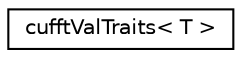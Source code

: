 digraph "Graphical Class Hierarchy"
{
 // LATEX_PDF_SIZE
  edge [fontname="Helvetica",fontsize="10",labelfontname="Helvetica",labelfontsize="10"];
  node [fontname="Helvetica",fontsize="10",shape=record];
  rankdir="LR";
  Node0 [label="cufftValTraits\< T \>",height=0.2,width=0.4,color="black", fillcolor="white", style="filled",URL="$structcufftValTraits.html",tooltip=" "];
}
